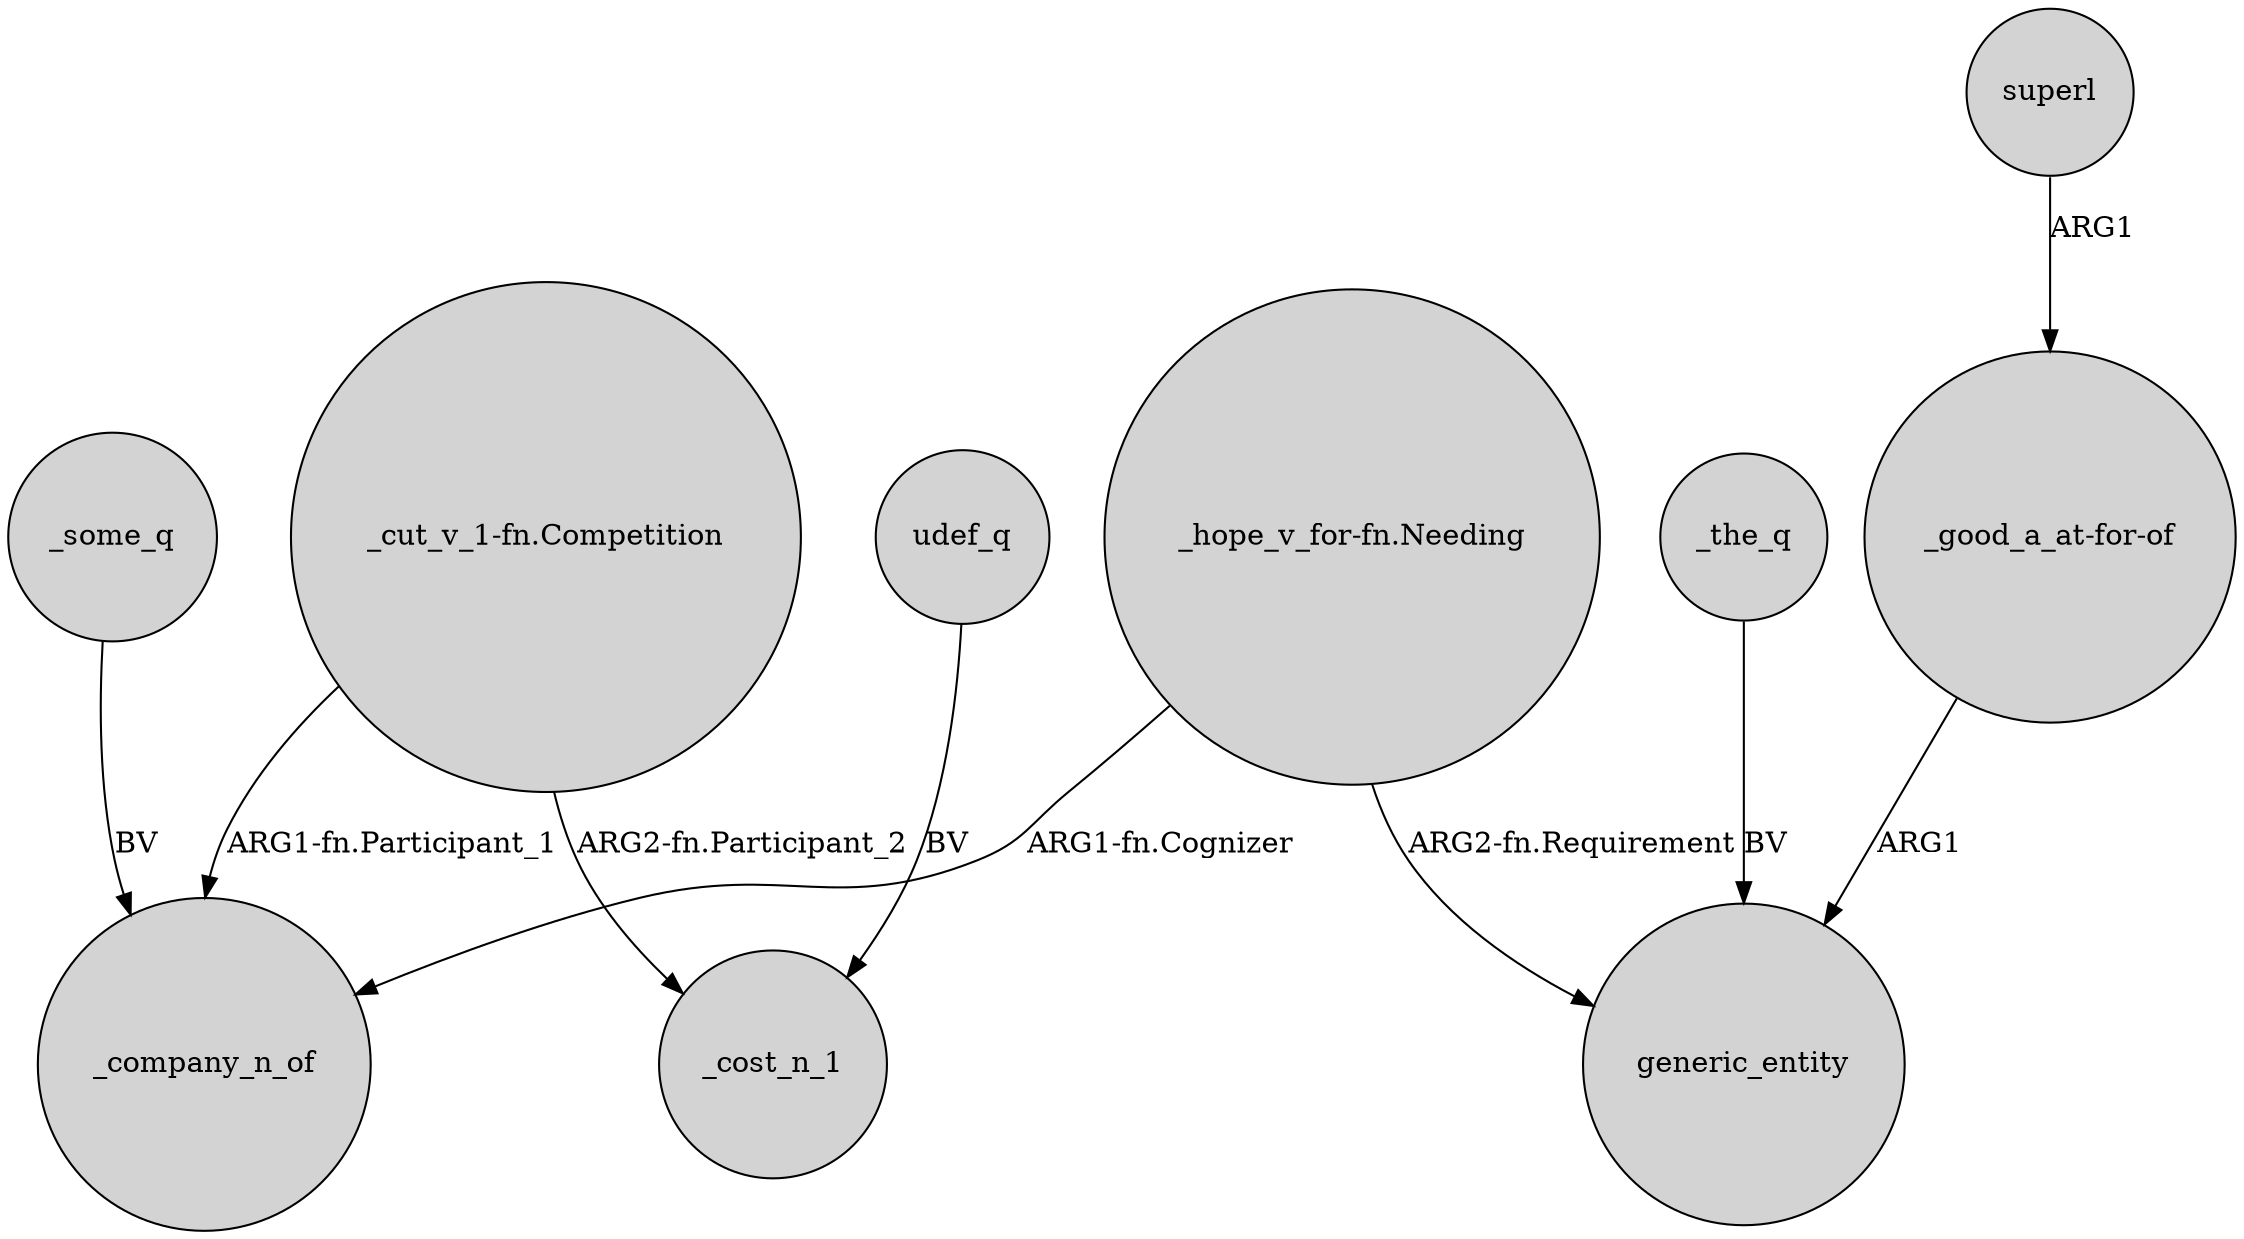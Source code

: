 digraph {
	node [shape=circle style=filled]
	"_cut_v_1-fn.Competition" -> _company_n_of [label="ARG1-fn.Participant_1"]
	superl -> "_good_a_at-for-of" [label=ARG1]
	"_good_a_at-for-of" -> generic_entity [label=ARG1]
	"_cut_v_1-fn.Competition" -> _cost_n_1 [label="ARG2-fn.Participant_2"]
	"_hope_v_for-fn.Needing" -> _company_n_of [label="ARG1-fn.Cognizer"]
	_the_q -> generic_entity [label=BV]
	"_hope_v_for-fn.Needing" -> generic_entity [label="ARG2-fn.Requirement"]
	_some_q -> _company_n_of [label=BV]
	udef_q -> _cost_n_1 [label=BV]
}
